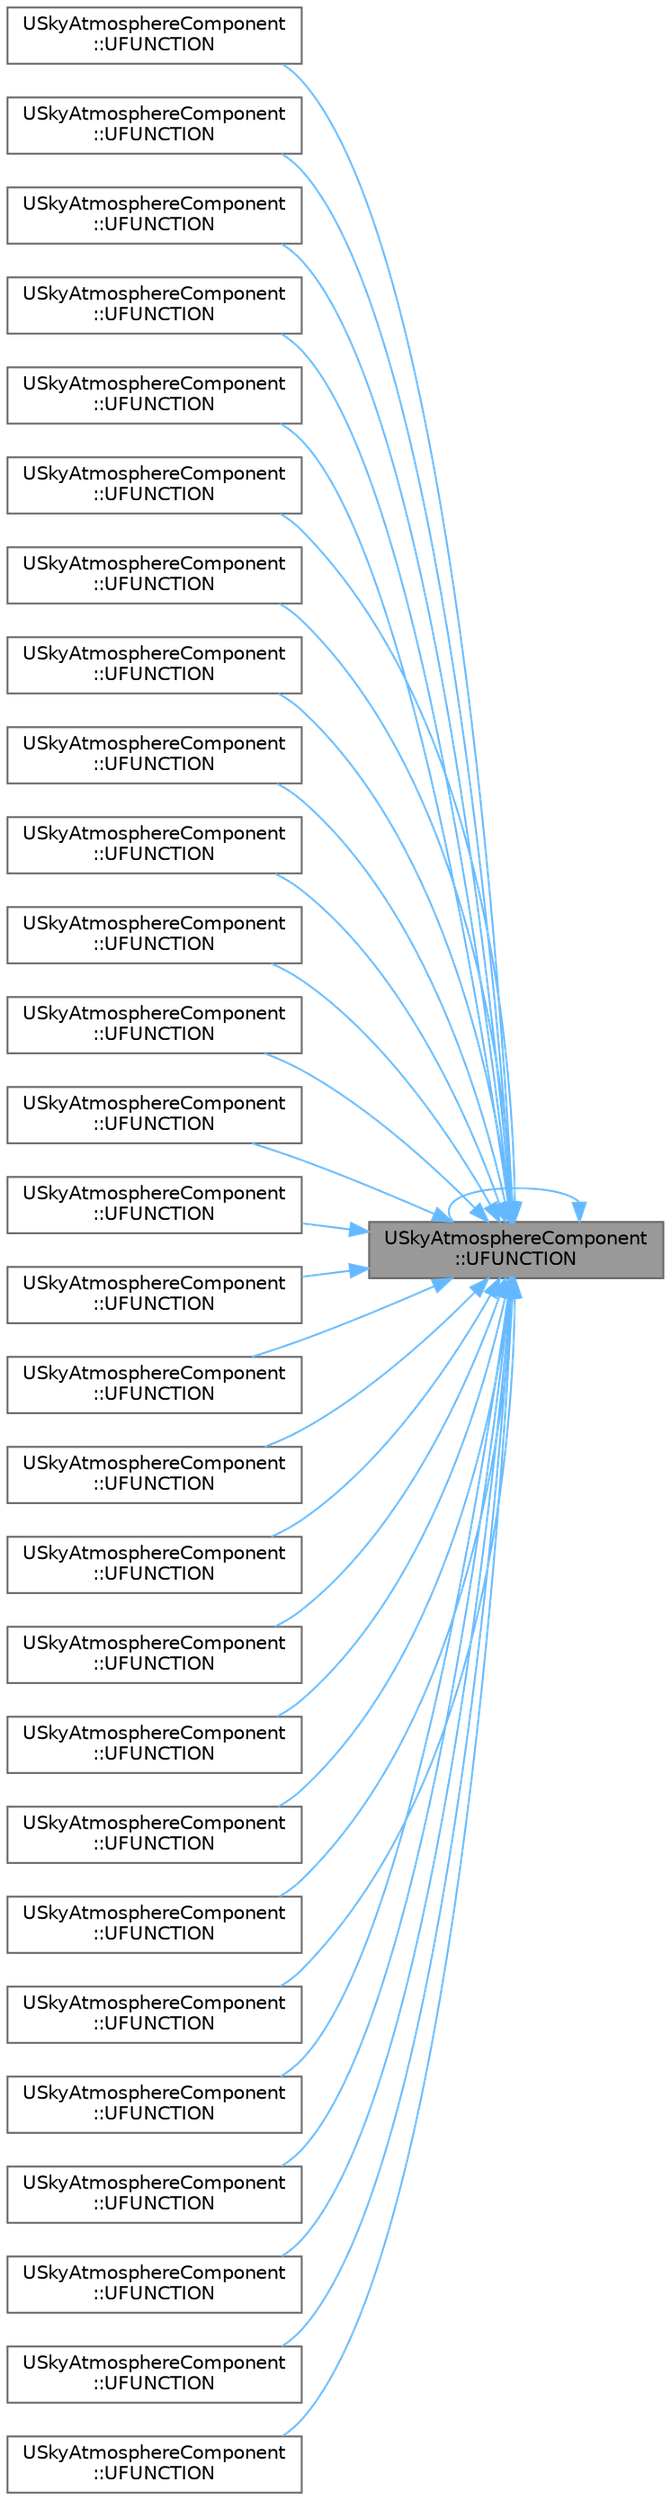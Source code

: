 digraph "USkyAtmosphereComponent::UFUNCTION"
{
 // INTERACTIVE_SVG=YES
 // LATEX_PDF_SIZE
  bgcolor="transparent";
  edge [fontname=Helvetica,fontsize=10,labelfontname=Helvetica,labelfontsize=10];
  node [fontname=Helvetica,fontsize=10,shape=box,height=0.2,width=0.4];
  rankdir="RL";
  Node1 [id="Node000001",label="USkyAtmosphereComponent\l::UFUNCTION",height=0.2,width=0.4,color="gray40", fillcolor="grey60", style="filled", fontcolor="black",tooltip="If this is True, this primitive will render black with an alpha of 0, but all secondary effects (shad..."];
  Node1 -> Node2 [id="edge1_Node000001_Node000002",dir="back",color="steelblue1",style="solid",tooltip=" "];
  Node2 [id="Node000002",label="USkyAtmosphereComponent\l::UFUNCTION",height=0.2,width=0.4,color="grey40", fillcolor="white", style="filled",URL="$d2/d84/classUSkyAtmosphereComponent.html#a88b9822eaf445ea691389b46e9d970c1",tooltip=" "];
  Node1 -> Node3 [id="edge2_Node000001_Node000003",dir="back",color="steelblue1",style="solid",tooltip=" "];
  Node3 [id="Node000003",label="USkyAtmosphereComponent\l::UFUNCTION",height=0.2,width=0.4,color="grey40", fillcolor="white", style="filled",URL="$d2/d84/classUSkyAtmosphereComponent.html#aa2bf2be7255a30f44e2d01516cc28b18",tooltip=" "];
  Node1 -> Node1 [id="edge3_Node000001_Node000001",dir="back",color="steelblue1",style="solid",tooltip=" "];
  Node1 -> Node4 [id="edge4_Node000001_Node000004",dir="back",color="steelblue1",style="solid",tooltip=" "];
  Node4 [id="Node000004",label="USkyAtmosphereComponent\l::UFUNCTION",height=0.2,width=0.4,color="grey40", fillcolor="white", style="filled",URL="$d2/d84/classUSkyAtmosphereComponent.html#ac9fb429d80125374f13b2fb19d48e99f",tooltip=" "];
  Node1 -> Node5 [id="edge5_Node000001_Node000005",dir="back",color="steelblue1",style="solid",tooltip=" "];
  Node5 [id="Node000005",label="USkyAtmosphereComponent\l::UFUNCTION",height=0.2,width=0.4,color="grey40", fillcolor="white", style="filled",URL="$d2/d84/classUSkyAtmosphereComponent.html#ad784b3889867f9d2cb558374339b7314",tooltip=" "];
  Node1 -> Node6 [id="edge6_Node000001_Node000006",dir="back",color="steelblue1",style="solid",tooltip=" "];
  Node6 [id="Node000006",label="USkyAtmosphereComponent\l::UFUNCTION",height=0.2,width=0.4,color="grey40", fillcolor="white", style="filled",URL="$d2/d84/classUSkyAtmosphereComponent.html#a1cb20a2ac24fc7ca0d9e14a0225273d6",tooltip=" "];
  Node1 -> Node7 [id="edge7_Node000001_Node000007",dir="back",color="steelblue1",style="solid",tooltip=" "];
  Node7 [id="Node000007",label="USkyAtmosphereComponent\l::UFUNCTION",height=0.2,width=0.4,color="grey40", fillcolor="white", style="filled",URL="$d2/d84/classUSkyAtmosphereComponent.html#a6785445759df225080d6149141bbccde",tooltip=" "];
  Node1 -> Node8 [id="edge8_Node000001_Node000008",dir="back",color="steelblue1",style="solid",tooltip=" "];
  Node8 [id="Node000008",label="USkyAtmosphereComponent\l::UFUNCTION",height=0.2,width=0.4,color="grey40", fillcolor="white", style="filled",URL="$d2/d84/classUSkyAtmosphereComponent.html#a9a3a490288c9bc747a5900316333edae",tooltip=" "];
  Node1 -> Node9 [id="edge9_Node000001_Node000009",dir="back",color="steelblue1",style="solid",tooltip=" "];
  Node9 [id="Node000009",label="USkyAtmosphereComponent\l::UFUNCTION",height=0.2,width=0.4,color="grey40", fillcolor="white", style="filled",URL="$d2/d84/classUSkyAtmosphereComponent.html#a3a95501a0798449a07fed80c9f9f4679",tooltip=" "];
  Node1 -> Node10 [id="edge10_Node000001_Node000010",dir="back",color="steelblue1",style="solid",tooltip=" "];
  Node10 [id="Node000010",label="USkyAtmosphereComponent\l::UFUNCTION",height=0.2,width=0.4,color="grey40", fillcolor="white", style="filled",URL="$d2/d84/classUSkyAtmosphereComponent.html#a14ecd1f5ce4a3cf6699a5ffac2075392",tooltip=" "];
  Node1 -> Node11 [id="edge11_Node000001_Node000011",dir="back",color="steelblue1",style="solid",tooltip=" "];
  Node11 [id="Node000011",label="USkyAtmosphereComponent\l::UFUNCTION",height=0.2,width=0.4,color="grey40", fillcolor="white", style="filled",URL="$d2/d84/classUSkyAtmosphereComponent.html#a5be5035b64f70741ff651787ede8d5f8",tooltip=" "];
  Node1 -> Node12 [id="edge12_Node000001_Node000012",dir="back",color="steelblue1",style="solid",tooltip=" "];
  Node12 [id="Node000012",label="USkyAtmosphereComponent\l::UFUNCTION",height=0.2,width=0.4,color="grey40", fillcolor="white", style="filled",URL="$d2/d84/classUSkyAtmosphereComponent.html#a573d6f812a30ea0685248ce6c2e0557b",tooltip=" "];
  Node1 -> Node13 [id="edge13_Node000001_Node000013",dir="back",color="steelblue1",style="solid",tooltip=" "];
  Node13 [id="Node000013",label="USkyAtmosphereComponent\l::UFUNCTION",height=0.2,width=0.4,color="grey40", fillcolor="white", style="filled",URL="$d2/d84/classUSkyAtmosphereComponent.html#afac25f1648f5f197f8cdd415ab31a3c2",tooltip=" "];
  Node1 -> Node14 [id="edge14_Node000001_Node000014",dir="back",color="steelblue1",style="solid",tooltip=" "];
  Node14 [id="Node000014",label="USkyAtmosphereComponent\l::UFUNCTION",height=0.2,width=0.4,color="grey40", fillcolor="white", style="filled",URL="$d2/d84/classUSkyAtmosphereComponent.html#a431cfa9d62c7e072907f827078e5dd21",tooltip=" "];
  Node1 -> Node15 [id="edge15_Node000001_Node000015",dir="back",color="steelblue1",style="solid",tooltip=" "];
  Node15 [id="Node000015",label="USkyAtmosphereComponent\l::UFUNCTION",height=0.2,width=0.4,color="grey40", fillcolor="white", style="filled",URL="$d2/d84/classUSkyAtmosphereComponent.html#a7027ac253ae2c28e5a4e76d195c93249",tooltip=" "];
  Node1 -> Node16 [id="edge16_Node000001_Node000016",dir="back",color="steelblue1",style="solid",tooltip=" "];
  Node16 [id="Node000016",label="USkyAtmosphereComponent\l::UFUNCTION",height=0.2,width=0.4,color="grey40", fillcolor="white", style="filled",URL="$d2/d84/classUSkyAtmosphereComponent.html#a88470154cb1d8fc526bea679266ac91d",tooltip=" "];
  Node1 -> Node17 [id="edge17_Node000001_Node000017",dir="back",color="steelblue1",style="solid",tooltip=" "];
  Node17 [id="Node000017",label="USkyAtmosphereComponent\l::UFUNCTION",height=0.2,width=0.4,color="grey40", fillcolor="white", style="filled",URL="$d2/d84/classUSkyAtmosphereComponent.html#a3a6507f60719e744e56a53a938327653",tooltip=" "];
  Node1 -> Node18 [id="edge18_Node000001_Node000018",dir="back",color="steelblue1",style="solid",tooltip=" "];
  Node18 [id="Node000018",label="USkyAtmosphereComponent\l::UFUNCTION",height=0.2,width=0.4,color="grey40", fillcolor="white", style="filled",URL="$d2/d84/classUSkyAtmosphereComponent.html#a8a4fd33328126711e85e1500631653eb",tooltip=" "];
  Node1 -> Node19 [id="edge19_Node000001_Node000019",dir="back",color="steelblue1",style="solid",tooltip=" "];
  Node19 [id="Node000019",label="USkyAtmosphereComponent\l::UFUNCTION",height=0.2,width=0.4,color="grey40", fillcolor="white", style="filled",URL="$d2/d84/classUSkyAtmosphereComponent.html#a85c3fd8654258b1eca60f090598c47e7",tooltip=" "];
  Node1 -> Node20 [id="edge20_Node000001_Node000020",dir="back",color="steelblue1",style="solid",tooltip=" "];
  Node20 [id="Node000020",label="USkyAtmosphereComponent\l::UFUNCTION",height=0.2,width=0.4,color="grey40", fillcolor="white", style="filled",URL="$d2/d84/classUSkyAtmosphereComponent.html#a71d6b69440222e1b2b760e29e8ce65d6",tooltip=" "];
  Node1 -> Node21 [id="edge21_Node000001_Node000021",dir="back",color="steelblue1",style="solid",tooltip=" "];
  Node21 [id="Node000021",label="USkyAtmosphereComponent\l::UFUNCTION",height=0.2,width=0.4,color="grey40", fillcolor="white", style="filled",URL="$d2/d84/classUSkyAtmosphereComponent.html#ad6c3170057501e522aec16ca6eaadb1a",tooltip=" "];
  Node1 -> Node22 [id="edge22_Node000001_Node000022",dir="back",color="steelblue1",style="solid",tooltip=" "];
  Node22 [id="Node000022",label="USkyAtmosphereComponent\l::UFUNCTION",height=0.2,width=0.4,color="grey40", fillcolor="white", style="filled",URL="$d2/d84/classUSkyAtmosphereComponent.html#ac87d3c02695f8385c5ba6c8781401a19",tooltip=" "];
  Node1 -> Node23 [id="edge23_Node000001_Node000023",dir="back",color="steelblue1",style="solid",tooltip=" "];
  Node23 [id="Node000023",label="USkyAtmosphereComponent\l::UFUNCTION",height=0.2,width=0.4,color="grey40", fillcolor="white", style="filled",URL="$d2/d84/classUSkyAtmosphereComponent.html#a613b50d095e32f5e7235c70b3159a107",tooltip=" "];
  Node1 -> Node24 [id="edge24_Node000001_Node000024",dir="back",color="steelblue1",style="solid",tooltip=" "];
  Node24 [id="Node000024",label="USkyAtmosphereComponent\l::UFUNCTION",height=0.2,width=0.4,color="grey40", fillcolor="white", style="filled",URL="$d2/d84/classUSkyAtmosphereComponent.html#a8139eec455b7935fb4dcf20027cc70b5",tooltip=" "];
  Node1 -> Node25 [id="edge25_Node000001_Node000025",dir="back",color="steelblue1",style="solid",tooltip=" "];
  Node25 [id="Node000025",label="USkyAtmosphereComponent\l::UFUNCTION",height=0.2,width=0.4,color="grey40", fillcolor="white", style="filled",URL="$d2/d84/classUSkyAtmosphereComponent.html#a340e32f8900f57ef4c24a0ad3fb429a8",tooltip=" "];
  Node1 -> Node26 [id="edge26_Node000001_Node000026",dir="back",color="steelblue1",style="solid",tooltip=" "];
  Node26 [id="Node000026",label="USkyAtmosphereComponent\l::UFUNCTION",height=0.2,width=0.4,color="grey40", fillcolor="white", style="filled",URL="$d2/d84/classUSkyAtmosphereComponent.html#aed0514c923c868d4a1f94921dbbdfc85",tooltip=" "];
  Node1 -> Node27 [id="edge27_Node000001_Node000027",dir="back",color="steelblue1",style="solid",tooltip=" "];
  Node27 [id="Node000027",label="USkyAtmosphereComponent\l::UFUNCTION",height=0.2,width=0.4,color="grey40", fillcolor="white", style="filled",URL="$d2/d84/classUSkyAtmosphereComponent.html#a06f2e024985abf7ce692c3e3d7d2cdc0",tooltip=" "];
  Node1 -> Node28 [id="edge28_Node000001_Node000028",dir="back",color="steelblue1",style="solid",tooltip=" "];
  Node28 [id="Node000028",label="USkyAtmosphereComponent\l::UFUNCTION",height=0.2,width=0.4,color="grey40", fillcolor="white", style="filled",URL="$d2/d84/classUSkyAtmosphereComponent.html#adc560b400bc5e612c4b19cb633e897a3",tooltip=" "];
  Node1 -> Node29 [id="edge29_Node000001_Node000029",dir="back",color="steelblue1",style="solid",tooltip=" "];
  Node29 [id="Node000029",label="USkyAtmosphereComponent\l::UFUNCTION",height=0.2,width=0.4,color="grey40", fillcolor="white", style="filled",URL="$d2/d84/classUSkyAtmosphereComponent.html#ae4f6d6332bf2bce0c36c282db2ddfe0a",tooltip=" "];
}
